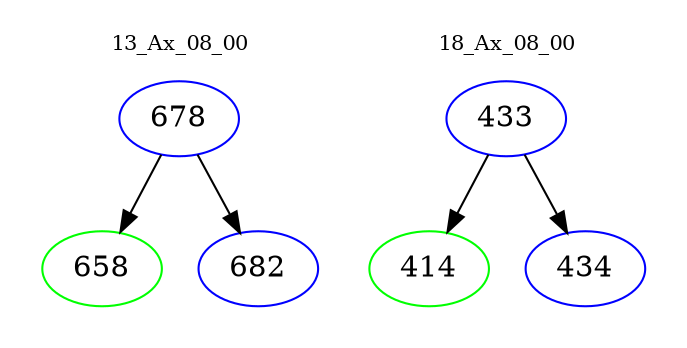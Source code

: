 digraph{
subgraph cluster_0 {
color = white
label = "13_Ax_08_00";
fontsize=10;
T0_678 [label="678", color="blue"]
T0_678 -> T0_658 [color="black"]
T0_658 [label="658", color="green"]
T0_678 -> T0_682 [color="black"]
T0_682 [label="682", color="blue"]
}
subgraph cluster_1 {
color = white
label = "18_Ax_08_00";
fontsize=10;
T1_433 [label="433", color="blue"]
T1_433 -> T1_414 [color="black"]
T1_414 [label="414", color="green"]
T1_433 -> T1_434 [color="black"]
T1_434 [label="434", color="blue"]
}
}

